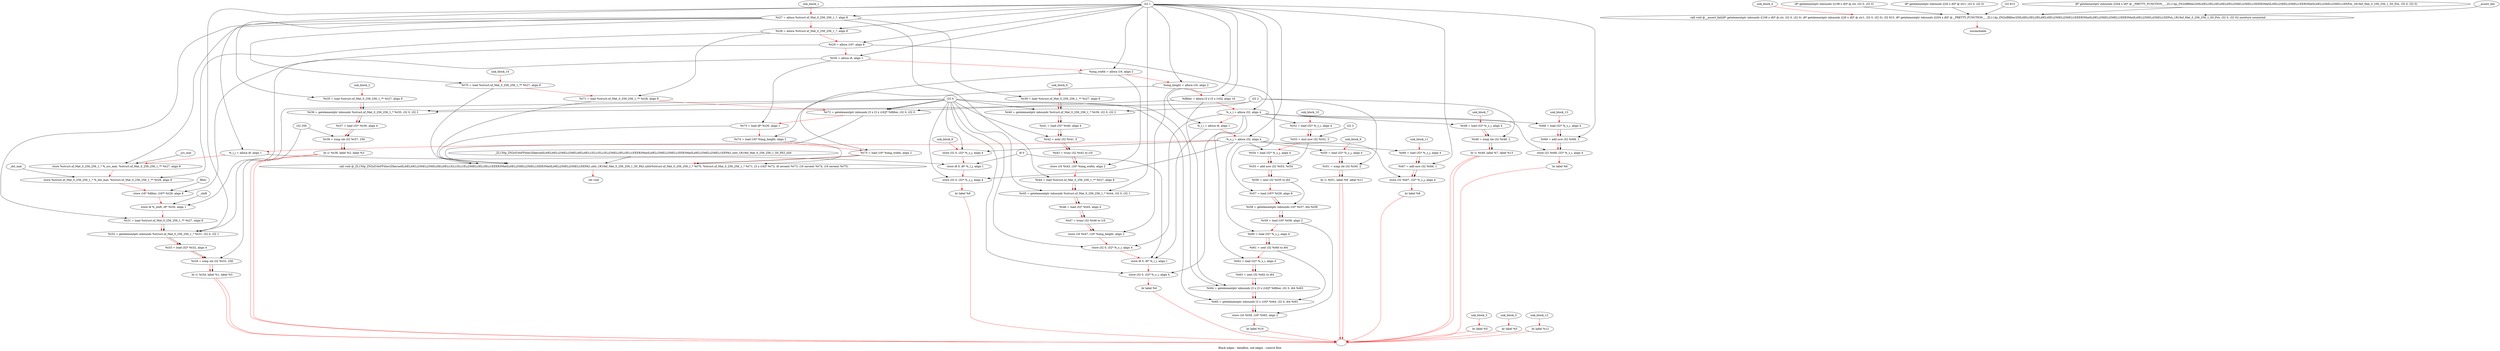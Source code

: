 digraph G {
compound=true
label="Black edges - dataflow, red edges - control flow"
"t27" [label="  %t27 = alloca %struct.xf_Mat_0_256_256_1_*, align 8"]
"t28" [label="  %t28 = alloca %struct.xf_Mat_0_256_256_1_*, align 8"]
"t29" [label="  %t29 = alloca i16*, align 8"]
"t30" [label="  %t30 = alloca i8, align 1"]
"img_width" [label="  %img_width = alloca i16, align 2"]
"img_height" [label="  %img_height = alloca i16, align 2"]
"lfilter" [label="  %lfilter = alloca [3 x [3 x i16]], align 16"]
"_s_i" [label="  %_s_i = alloca i32, align 4"]
"_l_i" [label="  %_l_i = alloca i8, align 1"]
"_s_j" [label="  %_s_j = alloca i32, align 4"]
"_l_j" [label="  %_l_j = alloca i8, align 1"]
"_1" [label="  store %struct.xf_Mat_0_256_256_1_* %_src_mat, %struct.xf_Mat_0_256_256_1_** %t27, align 8"]
"_2" [label="  store %struct.xf_Mat_0_256_256_1_* %_dst_mat, %struct.xf_Mat_0_256_256_1_** %t28, align 8"]
"_3" [label="  store i16* %filter, i16** %t29, align 8"]
"_4" [label="  store i8 %_shift, i8* %t30, align 1"]
"t31" [label="  %t31 = load %struct.xf_Mat_0_256_256_1_** %t27, align 8"]
"t32" [label="  %t32 = getelementptr inbounds %struct.xf_Mat_0_256_256_1_* %t31, i32 0, i32 1"]
"t33" [label="  %t33 = load i32* %t32, align 4"]
"t34" [label="  %t34 = icmp sle i32 %t33, 256"]
"_5" [label="  br i1 %t34, label %1, label %3"]
"unk_block_1" -> "t27"[color=red]
"i32 1" -> "t27"
"t27" -> "t28"[color=red weight=2]
"i32 1" -> "t28"
"t28" -> "t29"[color=red weight=2]
"i32 1" -> "t29"
"t29" -> "t30"[color=red weight=2]
"i32 1" -> "t30"
"t30" -> "img_width"[color=red weight=2]
"i32 1" -> "img_width"
"img_width" -> "img_height"[color=red weight=2]
"i32 1" -> "img_height"
"img_height" -> "lfilter"[color=red weight=2]
"i32 1" -> "lfilter"
"lfilter" -> "_s_i"[color=red weight=2]
"i32 1" -> "_s_i"
"_s_i" -> "_l_i"[color=red weight=2]
"i32 1" -> "_l_i"
"_l_i" -> "_s_j"[color=red weight=2]
"i32 1" -> "_s_j"
"_s_j" -> "_l_j"[color=red weight=2]
"i32 1" -> "_l_j"
"_l_j" -> "_1"[color=red weight=2]
"_src_mat" -> "_1"
"t27" -> "_1"
"_1" -> "_2"[color=red weight=2]
"_dst_mat" -> "_2"
"t28" -> "_2"
"_2" -> "_3"[color=red weight=2]
"filter" -> "_3"
"t29" -> "_3"
"_3" -> "_4"[color=red weight=2]
"_shift" -> "_4"
"t30" -> "_4"
"_4" -> "t31"[color=red weight=2]
"t27" -> "t31"
"t31" -> "t32"[color=red weight=2]
"t31" -> "t32"
"i32 0" -> "t32"
"i32 1" -> "t32"
"t32" -> "t33"[color=red weight=2]
"t32" -> "t33"
"t33" -> "t34"[color=red weight=2]
"t33" -> "t34"
"i32 256" -> "t34"
"t34" -> "_5"[color=red weight=2]
"t34" -> "_5"
"_5" -> ""[color=red]
"_5" -> ""[color=red]

"t35" [label="  %t35 = load %struct.xf_Mat_0_256_256_1_** %t27, align 8"]
"t36" [label="  %t36 = getelementptr inbounds %struct.xf_Mat_0_256_256_1_* %t35, i32 0, i32 2"]
"t37" [label="  %t37 = load i32* %t36, align 4"]
"t38" [label="  %t38 = icmp sle i32 %t37, 256"]
"_6" [label="  br i1 %t38, label %2, label %3"]
"unk_block_2" -> "t35"[color=red]
"t27" -> "t35"
"t35" -> "t36"[color=red weight=2]
"t35" -> "t36"
"i32 0" -> "t36"
"i32 2" -> "t36"
"t36" -> "t37"[color=red weight=2]
"t36" -> "t37"
"t37" -> "t38"[color=red weight=2]
"t37" -> "t38"
"i32 256" -> "t38"
"t38" -> "_6"[color=red weight=2]
"t38" -> "_6"
"_6" -> ""[color=red]
"_6" -> ""[color=red]

"_7" [label="  br label %5"]
"unk_block_3" -> "_7"[color=red]
"_7" -> ""[color=red]

"_8" [label="  call void @__assert_fail(i8* getelementptr inbounds ([108 x i8]* @.str, i32 0, i32 0), i8* getelementptr inbounds ([26 x i8]* @.str1, i32 0, i32 0), i32 815, i8* getelementptr inbounds ([204 x i8]* @__PRETTY_FUNCTION__._ZL114p_ZN2xf8filter2DILi0ELi3ELi3ELi0ELi0ELi256ELi256ELi1EEER3MatILi0ELi256ELi256ELi1EER3MatILi0ELi256ELi256ELi1EEPsh_1R19xf_Mat_0_256_256_1_S0_Psh, i32 0, i32 0)) noreturn nounwind"]
"_9" [label="  unreachable"]
"unk_block_4" -> "_8"[color=red]
"i8* getelementptr inbounds ([108 x i8]* @.str, i32 0, i32 0)" -> "_8"
"i8* getelementptr inbounds ([26 x i8]* @.str1, i32 0, i32 0)" -> "_8"
"i32 815" -> "_8"
"i8* getelementptr inbounds ([204 x i8]* @__PRETTY_FUNCTION__._ZL114p_ZN2xf8filter2DILi0ELi3ELi3ELi0ELi0ELi256ELi256ELi1EEER3MatILi0ELi256ELi256ELi1EER3MatILi0ELi256ELi256ELi1EEPsh_1R19xf_Mat_0_256_256_1_S0_Psh, i32 0, i32 0)" -> "_8"
"__assert_fail" -> "_8"
"_8" -> "_9"[color=red weight=2]

"_10" [label="  br label %5"]
"unk_block_5" -> "_10"[color=red]
"_10" -> ""[color=red]

"t39" [label="  %t39 = load %struct.xf_Mat_0_256_256_1_** %t27, align 8"]
"t40" [label="  %t40 = getelementptr inbounds %struct.xf_Mat_0_256_256_1_* %t39, i32 0, i32 2"]
"t41" [label="  %t41 = load i32* %t40, align 4"]
"t42" [label="  %t42 = ashr i32 %t41, 0"]
"t43" [label="  %t43 = trunc i32 %t42 to i16"]
"_11" [label="  store i16 %t43, i16* %img_width, align 2"]
"t44" [label="  %t44 = load %struct.xf_Mat_0_256_256_1_** %t27, align 8"]
"t45" [label="  %t45 = getelementptr inbounds %struct.xf_Mat_0_256_256_1_* %t44, i32 0, i32 1"]
"t46" [label="  %t46 = load i32* %t45, align 4"]
"t47" [label="  %t47 = trunc i32 %t46 to i16"]
"_12" [label="  store i16 %t47, i16* %img_height, align 2"]
"_13" [label="  store i32 0, i32* %_s_i, align 4"]
"_14" [label="  store i8 0, i8* %_l_i, align 1"]
"_15" [label="  store i32 0, i32* %_s_i, align 4"]
"_16" [label="  br label %6"]
"unk_block_6" -> "t39"[color=red]
"t27" -> "t39"
"t39" -> "t40"[color=red weight=2]
"t39" -> "t40"
"i32 0" -> "t40"
"i32 2" -> "t40"
"t40" -> "t41"[color=red weight=2]
"t40" -> "t41"
"t41" -> "t42"[color=red weight=2]
"t41" -> "t42"
"i32 0" -> "t42"
"t42" -> "t43"[color=red weight=2]
"t42" -> "t43"
"t43" -> "_11"[color=red weight=2]
"t43" -> "_11"
"img_width" -> "_11"
"_11" -> "t44"[color=red weight=2]
"t27" -> "t44"
"t44" -> "t45"[color=red weight=2]
"t44" -> "t45"
"i32 0" -> "t45"
"i32 1" -> "t45"
"t45" -> "t46"[color=red weight=2]
"t45" -> "t46"
"t46" -> "t47"[color=red weight=2]
"t46" -> "t47"
"t47" -> "_12"[color=red weight=2]
"t47" -> "_12"
"img_height" -> "_12"
"_12" -> "_13"[color=red weight=2]
"i32 0" -> "_13"
"_s_i" -> "_13"
"_13" -> "_14"[color=red weight=2]
"i8 0" -> "_14"
"_l_i" -> "_14"
"_14" -> "_15"[color=red weight=2]
"i32 0" -> "_15"
"_s_i" -> "_15"
"_15" -> "_16"[color=red weight=2]
"_16" -> ""[color=red]

"t48" [label="  %t48 = load i32* %_s_i, align 4"]
"t49" [label="  %t49 = icmp sle i32 %t48, 2"]
"_17" [label="  br i1 %t49, label %7, label %13"]
"unk_block_7" -> "t48"[color=red]
"_s_i" -> "t48"
"t48" -> "t49"[color=red weight=2]
"t48" -> "t49"
"i32 2" -> "t49"
"t49" -> "_17"[color=red weight=2]
"t49" -> "_17"
"_17" -> ""[color=red]
"_17" -> ""[color=red]

"_18" [label="  store i32 0, i32* %_s_j, align 4"]
"_19" [label="  store i8 0, i8* %_l_j, align 1"]
"_20" [label="  store i32 0, i32* %_s_j, align 4"]
"_21" [label="  br label %8"]
"unk_block_8" -> "_18"[color=red]
"i32 0" -> "_18"
"_s_j" -> "_18"
"_18" -> "_19"[color=red weight=2]
"i8 0" -> "_19"
"_l_j" -> "_19"
"_19" -> "_20"[color=red weight=2]
"i32 0" -> "_20"
"_s_j" -> "_20"
"_20" -> "_21"[color=red weight=2]
"_21" -> ""[color=red]

"t50" [label="  %t50 = load i32* %_s_j, align 4"]
"t51" [label="  %t51 = icmp sle i32 %t50, 2"]
"_22" [label="  br i1 %t51, label %9, label %11"]
"unk_block_9" -> "t50"[color=red]
"_s_j" -> "t50"
"t50" -> "t51"[color=red weight=2]
"t50" -> "t51"
"i32 2" -> "t51"
"t51" -> "_22"[color=red weight=2]
"t51" -> "_22"
"_22" -> ""[color=red]
"_22" -> ""[color=red]

"t52" [label="  %t52 = load i32* %_s_i, align 4"]
"t53" [label="  %t53 = mul nsw i32 %t52, 3"]
"t54" [label="  %t54 = load i32* %_s_j, align 4"]
"t55" [label="  %t55 = add nsw i32 %t53, %t54"]
"t56" [label="  %t56 = sext i32 %t55 to i64"]
"t57" [label="  %t57 = load i16** %t29, align 8"]
"t58" [label="  %t58 = getelementptr inbounds i16* %t57, i64 %t56"]
"t59" [label="  %t59 = load i16* %t58, align 2"]
"t60" [label="  %t60 = load i32* %_s_j, align 4"]
"t61" [label="  %t61 = sext i32 %t60 to i64"]
"t62" [label="  %t62 = load i32* %_s_i, align 4"]
"t63" [label="  %t63 = sext i32 %t62 to i64"]
"t64" [label="  %t64 = getelementptr inbounds [3 x [3 x i16]]* %lfilter, i32 0, i64 %t63"]
"t65" [label="  %t65 = getelementptr inbounds [3 x i16]* %t64, i32 0, i64 %t61"]
"_23" [label="  store i16 %t59, i16* %t65, align 2"]
"_24" [label="  br label %10"]
"unk_block_10" -> "t52"[color=red]
"_s_i" -> "t52"
"t52" -> "t53"[color=red weight=2]
"t52" -> "t53"
"i32 3" -> "t53"
"t53" -> "t54"[color=red weight=2]
"_s_j" -> "t54"
"t54" -> "t55"[color=red weight=2]
"t53" -> "t55"
"t54" -> "t55"
"t55" -> "t56"[color=red weight=2]
"t55" -> "t56"
"t56" -> "t57"[color=red weight=2]
"t29" -> "t57"
"t57" -> "t58"[color=red weight=2]
"t57" -> "t58"
"t56" -> "t58"
"t58" -> "t59"[color=red weight=2]
"t58" -> "t59"
"t59" -> "t60"[color=red weight=2]
"_s_j" -> "t60"
"t60" -> "t61"[color=red weight=2]
"t60" -> "t61"
"t61" -> "t62"[color=red weight=2]
"_s_i" -> "t62"
"t62" -> "t63"[color=red weight=2]
"t62" -> "t63"
"t63" -> "t64"[color=red weight=2]
"lfilter" -> "t64"
"i32 0" -> "t64"
"t63" -> "t64"
"t64" -> "t65"[color=red weight=2]
"t64" -> "t65"
"i32 0" -> "t65"
"t61" -> "t65"
"t65" -> "_23"[color=red weight=2]
"t59" -> "_23"
"t65" -> "_23"
"_23" -> "_24"[color=red weight=2]
"_24" -> ""[color=red]

"t66" [label="  %t66 = load i32* %_s_j, align 4"]
"t67" [label="  %t67 = add nsw i32 %t66, 1"]
"_25" [label="  store i32 %t67, i32* %_s_j, align 4"]
"_26" [label="  br label %8"]
"unk_block_11" -> "t66"[color=red]
"_s_j" -> "t66"
"t66" -> "t67"[color=red weight=2]
"t66" -> "t67"
"i32 1" -> "t67"
"t67" -> "_25"[color=red weight=2]
"t67" -> "_25"
"_s_j" -> "_25"
"_25" -> "_26"[color=red weight=2]
"_26" -> ""[color=red]

"_27" [label="  br label %12"]
"unk_block_12" -> "_27"[color=red]
"_27" -> ""[color=red]

"t68" [label="  %t68 = load i32* %_s_i, align 4"]
"t69" [label="  %t69 = add nsw i32 %t68, 1"]
"_28" [label="  store i32 %t69, i32* %_s_i, align 4"]
"_29" [label="  br label %6"]
"unk_block_13" -> "t68"[color=red]
"_s_i" -> "t68"
"t68" -> "t69"[color=red weight=2]
"t68" -> "t69"
"i32 1" -> "t69"
"t69" -> "_28"[color=red weight=2]
"t69" -> "_28"
"_s_i" -> "_28"
"_28" -> "_29"[color=red weight=2]
"_29" -> ""[color=red]

"t70" [label="  %t70 = load %struct.xf_Mat_0_256_256_1_** %t27, align 8"]
"t71" [label="  %t71 = load %struct.xf_Mat_0_256_256_1_** %t28, align 8"]
"t72" [label="  %t72 = getelementptr inbounds [3 x [3 x i16]]* %lfilter, i32 0, i32 0"]
"t73" [label="  %t73 = load i8* %t30, align 1"]
"t74" [label="  %t74 = load i16* %img_height, align 2"]
"t75" [label="  %t75 = load i16* %img_width, align 2"]
"_30" [label="  call void @_ZL150p_ZN2xf16xFFilter2DkernelILi0ELi0ELi256ELi256ELi0ELi0ELi1ELi1ELi1ELi256ELi3ELi3ELi1EEER3MatILi0ELi256ELi256ELi1EER3MatILi0ELi256ELi256ELi1EEPA3_shtt_1R19xf_Mat_0_256_256_1_S0_PA3_shtt(%struct.xf_Mat_0_256_256_1_* %t70, %struct.xf_Mat_0_256_256_1_* %t71, [3 x i16]* %t72, i8 zeroext %t73, i16 zeroext %t74, i16 zeroext %t75)"]
"_31" [label="  ret void"]
"unk_block_14" -> "t70"[color=red]
"t27" -> "t70"
"t70" -> "t71"[color=red weight=2]
"t28" -> "t71"
"t71" -> "t72"[color=red weight=2]
"lfilter" -> "t72"
"i32 0" -> "t72"
"i32 0" -> "t72"
"t72" -> "t73"[color=red weight=2]
"t30" -> "t73"
"t73" -> "t74"[color=red weight=2]
"img_height" -> "t74"
"t74" -> "t75"[color=red weight=2]
"img_width" -> "t75"
"t75" -> "_30"[color=red weight=2]
"t70" -> "_30"
"t71" -> "_30"
"t72" -> "_30"
"t73" -> "_30"
"t74" -> "_30"
"t75" -> "_30"
"_ZL150p_ZN2xf16xFFilter2DkernelILi0ELi0ELi256ELi256ELi0ELi0ELi1ELi1ELi1ELi256ELi3ELi3ELi1EEER3MatILi0ELi256ELi256ELi1EER3MatILi0ELi256ELi256ELi1EEPA3_shtt_1R19xf_Mat_0_256_256_1_S0_PA3_shtt" -> "_30"
"_30" -> "_31"[color=red weight=2]

}
